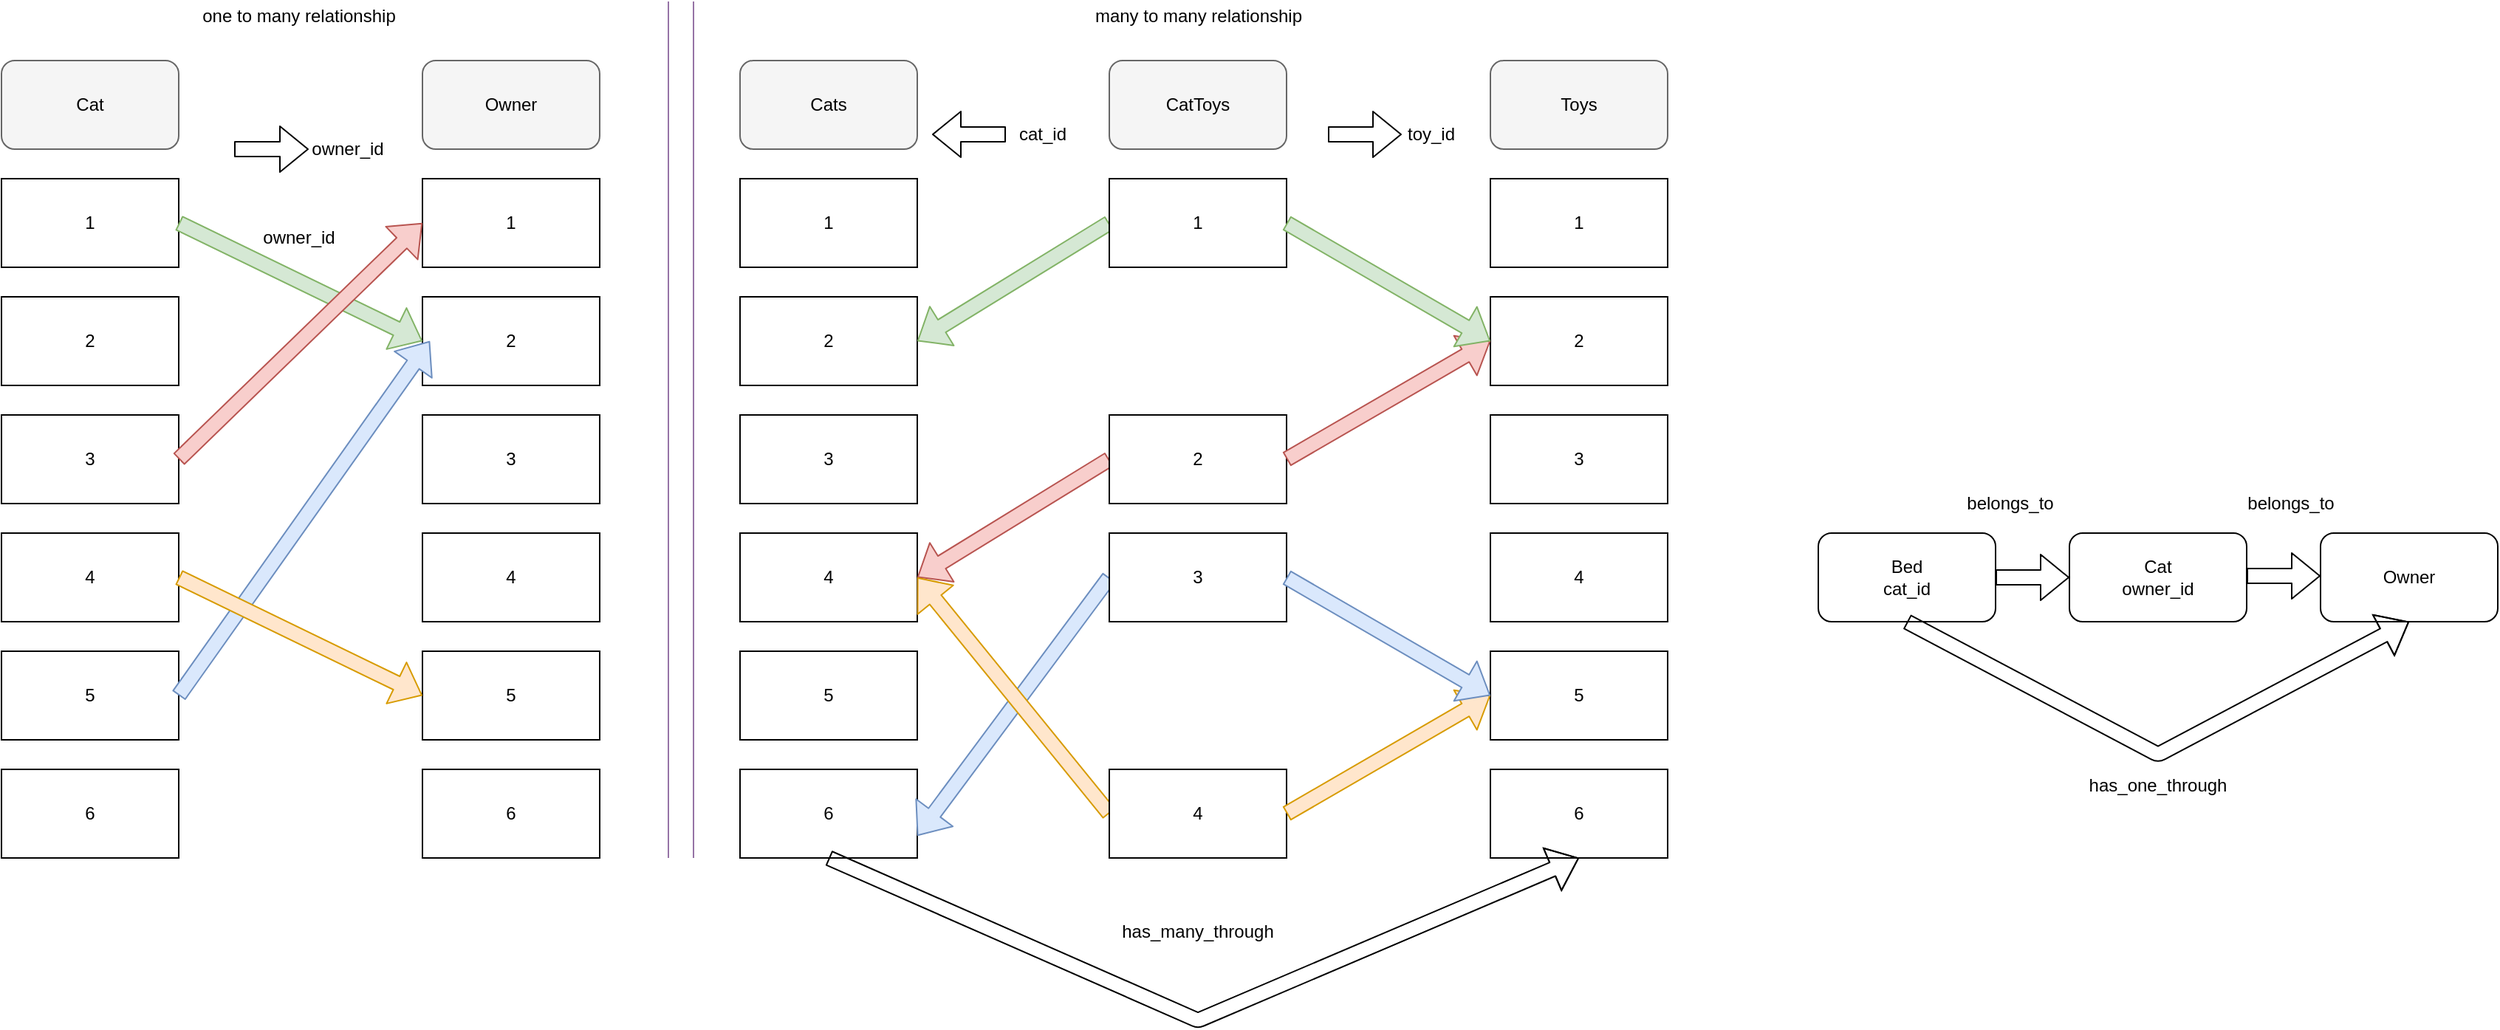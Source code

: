 <mxfile version="12.5.1" type="github">
  <diagram id="6Eb5E7Y-S9DL16h1_7wh" name="Page-1">
    <mxGraphModel dx="819" dy="422" grid="1" gridSize="10" guides="1" tooltips="1" connect="1" arrows="1" fold="1" page="1" pageScale="1" pageWidth="850" pageHeight="1100" math="0" shadow="0">
      <root>
        <mxCell id="0"/>
        <mxCell id="1" parent="0"/>
        <mxCell id="yJ-hwqB_jbYcFbamZ0QM-2" value="1" style="rounded=0;whiteSpace=wrap;html=1;" parent="1" vertex="1">
          <mxGeometry x="60" y="140" width="120" height="60" as="geometry"/>
        </mxCell>
        <mxCell id="yJ-hwqB_jbYcFbamZ0QM-3" value="2" style="rounded=0;whiteSpace=wrap;html=1;" parent="1" vertex="1">
          <mxGeometry x="60" y="220" width="120" height="60" as="geometry"/>
        </mxCell>
        <mxCell id="yJ-hwqB_jbYcFbamZ0QM-4" value="3" style="rounded=0;whiteSpace=wrap;html=1;" parent="1" vertex="1">
          <mxGeometry x="60" y="300" width="120" height="60" as="geometry"/>
        </mxCell>
        <mxCell id="yJ-hwqB_jbYcFbamZ0QM-5" value="4" style="rounded=0;whiteSpace=wrap;html=1;" parent="1" vertex="1">
          <mxGeometry x="60" y="380" width="120" height="60" as="geometry"/>
        </mxCell>
        <mxCell id="yJ-hwqB_jbYcFbamZ0QM-6" value="5" style="rounded=0;whiteSpace=wrap;html=1;" parent="1" vertex="1">
          <mxGeometry x="60" y="460" width="120" height="60" as="geometry"/>
        </mxCell>
        <mxCell id="yJ-hwqB_jbYcFbamZ0QM-7" value="6" style="rounded=0;whiteSpace=wrap;html=1;" parent="1" vertex="1">
          <mxGeometry x="60" y="540" width="120" height="60" as="geometry"/>
        </mxCell>
        <mxCell id="yJ-hwqB_jbYcFbamZ0QM-14" value="1" style="rounded=0;whiteSpace=wrap;html=1;" parent="1" vertex="1">
          <mxGeometry x="345" y="140" width="120" height="60" as="geometry"/>
        </mxCell>
        <mxCell id="yJ-hwqB_jbYcFbamZ0QM-15" value="2" style="rounded=0;whiteSpace=wrap;html=1;" parent="1" vertex="1">
          <mxGeometry x="345" y="220" width="120" height="60" as="geometry"/>
        </mxCell>
        <mxCell id="yJ-hwqB_jbYcFbamZ0QM-16" value="3" style="rounded=0;whiteSpace=wrap;html=1;" parent="1" vertex="1">
          <mxGeometry x="345" y="300" width="120" height="60" as="geometry"/>
        </mxCell>
        <mxCell id="yJ-hwqB_jbYcFbamZ0QM-17" value="4" style="rounded=0;whiteSpace=wrap;html=1;" parent="1" vertex="1">
          <mxGeometry x="345" y="380" width="120" height="60" as="geometry"/>
        </mxCell>
        <mxCell id="yJ-hwqB_jbYcFbamZ0QM-18" value="5" style="rounded=0;whiteSpace=wrap;html=1;" parent="1" vertex="1">
          <mxGeometry x="345" y="460" width="120" height="60" as="geometry"/>
        </mxCell>
        <mxCell id="yJ-hwqB_jbYcFbamZ0QM-19" value="6" style="rounded=0;whiteSpace=wrap;html=1;" parent="1" vertex="1">
          <mxGeometry x="345" y="540" width="120" height="60" as="geometry"/>
        </mxCell>
        <mxCell id="yJ-hwqB_jbYcFbamZ0QM-20" value="" style="shape=flexArrow;endArrow=classic;html=1;exitX=1;exitY=0.5;exitDx=0;exitDy=0;entryX=0;entryY=0.5;entryDx=0;entryDy=0;fillColor=#d5e8d4;strokeColor=#82b366;" parent="1" source="yJ-hwqB_jbYcFbamZ0QM-2" target="yJ-hwqB_jbYcFbamZ0QM-15" edge="1">
          <mxGeometry width="50" height="50" relative="1" as="geometry">
            <mxPoint x="60" y="670" as="sourcePoint"/>
            <mxPoint x="110" y="620" as="targetPoint"/>
          </mxGeometry>
        </mxCell>
        <mxCell id="yJ-hwqB_jbYcFbamZ0QM-21" value="" style="shape=flexArrow;endArrow=classic;html=1;exitX=1;exitY=0.5;exitDx=0;exitDy=0;entryX=0;entryY=0.5;entryDx=0;entryDy=0;fillColor=#f8cecc;strokeColor=#b85450;" parent="1" source="yJ-hwqB_jbYcFbamZ0QM-4" target="yJ-hwqB_jbYcFbamZ0QM-14" edge="1">
          <mxGeometry width="50" height="50" relative="1" as="geometry">
            <mxPoint x="60" y="670" as="sourcePoint"/>
            <mxPoint x="110" y="620" as="targetPoint"/>
          </mxGeometry>
        </mxCell>
        <mxCell id="yJ-hwqB_jbYcFbamZ0QM-22" value="" style="shape=flexArrow;endArrow=classic;html=1;exitX=1;exitY=0.5;exitDx=0;exitDy=0;fillColor=#dae8fc;strokeColor=#6c8ebf;" parent="1" source="yJ-hwqB_jbYcFbamZ0QM-6" edge="1">
          <mxGeometry width="50" height="50" relative="1" as="geometry">
            <mxPoint x="60" y="670" as="sourcePoint"/>
            <mxPoint x="350" y="250" as="targetPoint"/>
          </mxGeometry>
        </mxCell>
        <mxCell id="yJ-hwqB_jbYcFbamZ0QM-23" value="" style="shape=flexArrow;endArrow=classic;html=1;exitX=1;exitY=0.5;exitDx=0;exitDy=0;entryX=0;entryY=0.5;entryDx=0;entryDy=0;fillColor=#ffe6cc;strokeColor=#d79b00;" parent="1" source="yJ-hwqB_jbYcFbamZ0QM-5" target="yJ-hwqB_jbYcFbamZ0QM-18" edge="1">
          <mxGeometry width="50" height="50" relative="1" as="geometry">
            <mxPoint x="60" y="670" as="sourcePoint"/>
            <mxPoint x="110" y="620" as="targetPoint"/>
          </mxGeometry>
        </mxCell>
        <mxCell id="yJ-hwqB_jbYcFbamZ0QM-24" value="" style="rounded=1;whiteSpace=wrap;html=1;fillColor=#f5f5f5;strokeColor=#666666;fontColor=#333333;" parent="1" vertex="1">
          <mxGeometry x="60" y="60" width="120" height="60" as="geometry"/>
        </mxCell>
        <mxCell id="yJ-hwqB_jbYcFbamZ0QM-25" value="Cat" style="text;html=1;strokeColor=none;fillColor=none;align=center;verticalAlign=middle;whiteSpace=wrap;rounded=0;" parent="1" vertex="1">
          <mxGeometry x="100" y="80" width="40" height="20" as="geometry"/>
        </mxCell>
        <mxCell id="yJ-hwqB_jbYcFbamZ0QM-27" value="" style="rounded=1;whiteSpace=wrap;html=1;fillColor=#f5f5f5;strokeColor=#666666;fontColor=#333333;" parent="1" vertex="1">
          <mxGeometry x="345" y="60" width="120" height="60" as="geometry"/>
        </mxCell>
        <mxCell id="yJ-hwqB_jbYcFbamZ0QM-28" value="Owner" style="text;html=1;strokeColor=none;fillColor=none;align=center;verticalAlign=middle;whiteSpace=wrap;rounded=0;" parent="1" vertex="1">
          <mxGeometry x="385" y="80" width="40" height="20" as="geometry"/>
        </mxCell>
        <mxCell id="yJ-hwqB_jbYcFbamZ0QM-49" value="1" style="rounded=0;whiteSpace=wrap;html=1;" parent="1" vertex="1">
          <mxGeometry x="560" y="140" width="120" height="60" as="geometry"/>
        </mxCell>
        <mxCell id="yJ-hwqB_jbYcFbamZ0QM-50" value="2" style="rounded=0;whiteSpace=wrap;html=1;" parent="1" vertex="1">
          <mxGeometry x="560" y="220" width="120" height="60" as="geometry"/>
        </mxCell>
        <mxCell id="yJ-hwqB_jbYcFbamZ0QM-51" value="3" style="rounded=0;whiteSpace=wrap;html=1;" parent="1" vertex="1">
          <mxGeometry x="560" y="300" width="120" height="60" as="geometry"/>
        </mxCell>
        <mxCell id="yJ-hwqB_jbYcFbamZ0QM-52" value="4" style="rounded=0;whiteSpace=wrap;html=1;" parent="1" vertex="1">
          <mxGeometry x="560" y="380" width="120" height="60" as="geometry"/>
        </mxCell>
        <mxCell id="yJ-hwqB_jbYcFbamZ0QM-53" value="5" style="rounded=0;whiteSpace=wrap;html=1;" parent="1" vertex="1">
          <mxGeometry x="560" y="460" width="120" height="60" as="geometry"/>
        </mxCell>
        <mxCell id="yJ-hwqB_jbYcFbamZ0QM-54" value="6" style="rounded=0;whiteSpace=wrap;html=1;" parent="1" vertex="1">
          <mxGeometry x="560" y="540" width="120" height="60" as="geometry"/>
        </mxCell>
        <mxCell id="yJ-hwqB_jbYcFbamZ0QM-55" value="1" style="rounded=0;whiteSpace=wrap;html=1;" parent="1" vertex="1">
          <mxGeometry x="1068" y="140" width="120" height="60" as="geometry"/>
        </mxCell>
        <mxCell id="yJ-hwqB_jbYcFbamZ0QM-56" value="2" style="rounded=0;whiteSpace=wrap;html=1;" parent="1" vertex="1">
          <mxGeometry x="1068" y="220" width="120" height="60" as="geometry"/>
        </mxCell>
        <mxCell id="yJ-hwqB_jbYcFbamZ0QM-57" value="3" style="rounded=0;whiteSpace=wrap;html=1;" parent="1" vertex="1">
          <mxGeometry x="1068" y="300" width="120" height="60" as="geometry"/>
        </mxCell>
        <mxCell id="yJ-hwqB_jbYcFbamZ0QM-58" value="4" style="rounded=0;whiteSpace=wrap;html=1;" parent="1" vertex="1">
          <mxGeometry x="1068" y="380" width="120" height="60" as="geometry"/>
        </mxCell>
        <mxCell id="yJ-hwqB_jbYcFbamZ0QM-59" value="5" style="rounded=0;whiteSpace=wrap;html=1;" parent="1" vertex="1">
          <mxGeometry x="1068" y="460" width="120" height="60" as="geometry"/>
        </mxCell>
        <mxCell id="yJ-hwqB_jbYcFbamZ0QM-60" value="6" style="rounded=0;whiteSpace=wrap;html=1;" parent="1" vertex="1">
          <mxGeometry x="1068" y="540" width="120" height="60" as="geometry"/>
        </mxCell>
        <mxCell id="yJ-hwqB_jbYcFbamZ0QM-61" value="" style="shape=flexArrow;endArrow=classic;html=1;exitX=0;exitY=0.5;exitDx=0;exitDy=0;entryX=1;entryY=0.5;entryDx=0;entryDy=0;fillColor=#d5e8d4;strokeColor=#82b366;" parent="1" source="yJ-hwqB_jbYcFbamZ0QM-69" target="yJ-hwqB_jbYcFbamZ0QM-50" edge="1">
          <mxGeometry width="50" height="50" relative="1" as="geometry">
            <mxPoint x="783" y="670" as="sourcePoint"/>
            <mxPoint x="833" y="620" as="targetPoint"/>
          </mxGeometry>
        </mxCell>
        <mxCell id="yJ-hwqB_jbYcFbamZ0QM-62" value="" style="shape=flexArrow;endArrow=classic;html=1;exitX=0;exitY=0.5;exitDx=0;exitDy=0;entryX=1;entryY=0.5;entryDx=0;entryDy=0;fillColor=#f8cecc;strokeColor=#b85450;" parent="1" source="yJ-hwqB_jbYcFbamZ0QM-71" target="yJ-hwqB_jbYcFbamZ0QM-52" edge="1">
          <mxGeometry width="50" height="50" relative="1" as="geometry">
            <mxPoint x="783" y="670" as="sourcePoint"/>
            <mxPoint x="833" y="620" as="targetPoint"/>
          </mxGeometry>
        </mxCell>
        <mxCell id="yJ-hwqB_jbYcFbamZ0QM-63" value="" style="shape=flexArrow;endArrow=classic;html=1;exitX=0;exitY=0.5;exitDx=0;exitDy=0;fillColor=#dae8fc;strokeColor=#6c8ebf;entryX=1;entryY=0.75;entryDx=0;entryDy=0;" parent="1" source="yJ-hwqB_jbYcFbamZ0QM-72" target="yJ-hwqB_jbYcFbamZ0QM-54" edge="1">
          <mxGeometry width="50" height="50" relative="1" as="geometry">
            <mxPoint x="783" y="670" as="sourcePoint"/>
            <mxPoint x="1073" y="250" as="targetPoint"/>
          </mxGeometry>
        </mxCell>
        <mxCell id="yJ-hwqB_jbYcFbamZ0QM-64" value="" style="shape=flexArrow;endArrow=classic;html=1;exitX=0;exitY=0.5;exitDx=0;exitDy=0;entryX=1;entryY=0.5;entryDx=0;entryDy=0;fillColor=#ffe6cc;strokeColor=#d79b00;" parent="1" source="yJ-hwqB_jbYcFbamZ0QM-74" target="yJ-hwqB_jbYcFbamZ0QM-52" edge="1">
          <mxGeometry width="50" height="50" relative="1" as="geometry">
            <mxPoint x="783" y="670" as="sourcePoint"/>
            <mxPoint x="833" y="620" as="targetPoint"/>
          </mxGeometry>
        </mxCell>
        <mxCell id="yJ-hwqB_jbYcFbamZ0QM-65" value="" style="rounded=1;whiteSpace=wrap;html=1;fillColor=#f5f5f5;strokeColor=#666666;fontColor=#333333;" parent="1" vertex="1">
          <mxGeometry x="560" y="60" width="120" height="60" as="geometry"/>
        </mxCell>
        <mxCell id="yJ-hwqB_jbYcFbamZ0QM-66" value="Cats" style="text;html=1;strokeColor=none;fillColor=none;align=center;verticalAlign=middle;whiteSpace=wrap;rounded=0;" parent="1" vertex="1">
          <mxGeometry x="600" y="80" width="40" height="20" as="geometry"/>
        </mxCell>
        <mxCell id="yJ-hwqB_jbYcFbamZ0QM-67" value="" style="rounded=1;whiteSpace=wrap;html=1;fillColor=#f5f5f5;strokeColor=#666666;fontColor=#333333;" parent="1" vertex="1">
          <mxGeometry x="1068" y="60" width="120" height="60" as="geometry"/>
        </mxCell>
        <mxCell id="yJ-hwqB_jbYcFbamZ0QM-68" value="Toys" style="text;html=1;strokeColor=none;fillColor=none;align=center;verticalAlign=middle;whiteSpace=wrap;rounded=0;" parent="1" vertex="1">
          <mxGeometry x="1108" y="80" width="40" height="20" as="geometry"/>
        </mxCell>
        <mxCell id="yJ-hwqB_jbYcFbamZ0QM-69" value="1" style="rounded=0;whiteSpace=wrap;html=1;" parent="1" vertex="1">
          <mxGeometry x="810" y="140" width="120" height="60" as="geometry"/>
        </mxCell>
        <mxCell id="yJ-hwqB_jbYcFbamZ0QM-71" value="2" style="rounded=0;whiteSpace=wrap;html=1;" parent="1" vertex="1">
          <mxGeometry x="810" y="300" width="120" height="60" as="geometry"/>
        </mxCell>
        <mxCell id="yJ-hwqB_jbYcFbamZ0QM-72" value="3" style="rounded=0;whiteSpace=wrap;html=1;" parent="1" vertex="1">
          <mxGeometry x="810" y="380" width="120" height="60" as="geometry"/>
        </mxCell>
        <mxCell id="yJ-hwqB_jbYcFbamZ0QM-74" value="4" style="rounded=0;whiteSpace=wrap;html=1;" parent="1" vertex="1">
          <mxGeometry x="810" y="540" width="120" height="60" as="geometry"/>
        </mxCell>
        <mxCell id="yJ-hwqB_jbYcFbamZ0QM-75" value="" style="rounded=1;whiteSpace=wrap;html=1;fillColor=#f5f5f5;strokeColor=#666666;fontColor=#333333;" parent="1" vertex="1">
          <mxGeometry x="810" y="60" width="120" height="60" as="geometry"/>
        </mxCell>
        <mxCell id="yJ-hwqB_jbYcFbamZ0QM-76" value="CatToys" style="text;html=1;strokeColor=none;fillColor=none;align=center;verticalAlign=middle;whiteSpace=wrap;rounded=0;" parent="1" vertex="1">
          <mxGeometry x="850" y="80" width="40" height="20" as="geometry"/>
        </mxCell>
        <mxCell id="yJ-hwqB_jbYcFbamZ0QM-77" value="" style="shape=flexArrow;endArrow=classic;html=1;exitX=1;exitY=0.5;exitDx=0;exitDy=0;entryX=0;entryY=0.5;entryDx=0;entryDy=0;fillColor=#ffe6cc;strokeColor=#d79b00;" parent="1" source="yJ-hwqB_jbYcFbamZ0QM-74" target="yJ-hwqB_jbYcFbamZ0QM-59" edge="1">
          <mxGeometry width="50" height="50" relative="1" as="geometry">
            <mxPoint x="820" y="580" as="sourcePoint"/>
            <mxPoint x="690" y="420" as="targetPoint"/>
          </mxGeometry>
        </mxCell>
        <mxCell id="yJ-hwqB_jbYcFbamZ0QM-78" value="" style="shape=flexArrow;endArrow=classic;html=1;exitX=1;exitY=0.5;exitDx=0;exitDy=0;fillColor=#dae8fc;strokeColor=#6c8ebf;entryX=0;entryY=0.5;entryDx=0;entryDy=0;" parent="1" source="yJ-hwqB_jbYcFbamZ0QM-72" target="yJ-hwqB_jbYcFbamZ0QM-59" edge="1">
          <mxGeometry width="50" height="50" relative="1" as="geometry">
            <mxPoint x="1068" y="402.5" as="sourcePoint"/>
            <mxPoint x="938" y="577.5" as="targetPoint"/>
          </mxGeometry>
        </mxCell>
        <mxCell id="yJ-hwqB_jbYcFbamZ0QM-79" value="" style="shape=flexArrow;endArrow=classic;html=1;exitX=1;exitY=0.5;exitDx=0;exitDy=0;entryX=0;entryY=0.5;entryDx=0;entryDy=0;fillColor=#f8cecc;strokeColor=#b85450;" parent="1" source="yJ-hwqB_jbYcFbamZ0QM-71" target="yJ-hwqB_jbYcFbamZ0QM-56" edge="1">
          <mxGeometry width="50" height="50" relative="1" as="geometry">
            <mxPoint x="820" y="340" as="sourcePoint"/>
            <mxPoint x="690" y="420" as="targetPoint"/>
          </mxGeometry>
        </mxCell>
        <mxCell id="yJ-hwqB_jbYcFbamZ0QM-80" value="" style="shape=flexArrow;endArrow=classic;html=1;exitX=1;exitY=0.5;exitDx=0;exitDy=0;entryX=0;entryY=0.5;entryDx=0;entryDy=0;fillColor=#d5e8d4;strokeColor=#82b366;" parent="1" source="yJ-hwqB_jbYcFbamZ0QM-69" target="yJ-hwqB_jbYcFbamZ0QM-56" edge="1">
          <mxGeometry width="50" height="50" relative="1" as="geometry">
            <mxPoint x="939" y="160" as="sourcePoint"/>
            <mxPoint x="809" y="240" as="targetPoint"/>
          </mxGeometry>
        </mxCell>
        <mxCell id="yJ-hwqB_jbYcFbamZ0QM-82" value="" style="shape=flexArrow;endArrow=classic;html=1;" parent="1" target="yJ-hwqB_jbYcFbamZ0QM-83" edge="1">
          <mxGeometry width="50" height="50" relative="1" as="geometry">
            <mxPoint x="217.5" y="120" as="sourcePoint"/>
            <mxPoint x="287.5" y="120" as="targetPoint"/>
          </mxGeometry>
        </mxCell>
        <mxCell id="yJ-hwqB_jbYcFbamZ0QM-83" value="owner_id" style="text;html=1;strokeColor=none;fillColor=none;align=center;verticalAlign=middle;whiteSpace=wrap;rounded=0;" parent="1" vertex="1">
          <mxGeometry x="268" y="110" width="53" height="20" as="geometry"/>
        </mxCell>
        <mxCell id="1kxSIReET4ISok6PMIqL-3" value="owner_id" style="text;html=1;strokeColor=none;fillColor=none;align=center;verticalAlign=middle;whiteSpace=wrap;rounded=0;" parent="1" vertex="1">
          <mxGeometry x="235" y="170" width="53" height="20" as="geometry"/>
        </mxCell>
        <mxCell id="yJ-hwqB_jbYcFbamZ0QM-85" value="" style="shape=flexArrow;endArrow=classic;html=1;" parent="1" target="yJ-hwqB_jbYcFbamZ0QM-86" edge="1">
          <mxGeometry width="50" height="50" relative="1" as="geometry">
            <mxPoint x="958" y="110" as="sourcePoint"/>
            <mxPoint x="1028" y="110" as="targetPoint"/>
          </mxGeometry>
        </mxCell>
        <mxCell id="yJ-hwqB_jbYcFbamZ0QM-86" value="toy_id" style="text;html=1;strokeColor=none;fillColor=none;align=center;verticalAlign=middle;whiteSpace=wrap;rounded=0;" parent="1" vertex="1">
          <mxGeometry x="1008" y="100" width="40" height="20" as="geometry"/>
        </mxCell>
        <mxCell id="yJ-hwqB_jbYcFbamZ0QM-89" value="" style="shape=flexArrow;endArrow=classic;html=1;" parent="1" edge="1">
          <mxGeometry width="50" height="50" relative="1" as="geometry">
            <mxPoint x="740" y="110" as="sourcePoint"/>
            <mxPoint x="690" y="110" as="targetPoint"/>
          </mxGeometry>
        </mxCell>
        <mxCell id="yJ-hwqB_jbYcFbamZ0QM-90" value="cat_id" style="text;html=1;strokeColor=none;fillColor=none;align=center;verticalAlign=middle;whiteSpace=wrap;rounded=0;" parent="1" vertex="1">
          <mxGeometry x="745" y="100" width="40" height="20" as="geometry"/>
        </mxCell>
        <mxCell id="yJ-hwqB_jbYcFbamZ0QM-94" value="one to many relationship" style="text;html=1;strokeColor=none;fillColor=none;align=center;verticalAlign=middle;whiteSpace=wrap;rounded=0;" parent="1" vertex="1">
          <mxGeometry x="170" y="20" width="183" height="20" as="geometry"/>
        </mxCell>
        <mxCell id="yJ-hwqB_jbYcFbamZ0QM-95" value="many to many relationship" style="text;html=1;strokeColor=none;fillColor=none;align=center;verticalAlign=middle;whiteSpace=wrap;rounded=0;" parent="1" vertex="1">
          <mxGeometry x="778.5" y="20" width="183" height="20" as="geometry"/>
        </mxCell>
        <mxCell id="yJ-hwqB_jbYcFbamZ0QM-96" value="" style="shape=link;html=1;width=17;fillColor=#e1d5e7;strokeColor=#9673a6;" parent="1" edge="1">
          <mxGeometry width="50" height="50" relative="1" as="geometry">
            <mxPoint x="520" y="600" as="sourcePoint"/>
            <mxPoint x="520" y="20" as="targetPoint"/>
          </mxGeometry>
        </mxCell>
        <mxCell id="1kxSIReET4ISok6PMIqL-1" value="Bed&lt;br&gt;cat_id" style="rounded=1;whiteSpace=wrap;html=1;" parent="1" vertex="1">
          <mxGeometry x="1290" y="380" width="120" height="60" as="geometry"/>
        </mxCell>
        <mxCell id="1kxSIReET4ISok6PMIqL-2" value="Cat&lt;br&gt;owner_id" style="rounded=1;whiteSpace=wrap;html=1;" parent="1" vertex="1">
          <mxGeometry x="1460" y="380" width="120" height="60" as="geometry"/>
        </mxCell>
        <mxCell id="1kxSIReET4ISok6PMIqL-5" value="Owner" style="rounded=1;whiteSpace=wrap;html=1;" parent="1" vertex="1">
          <mxGeometry x="1630" y="380" width="120" height="60" as="geometry"/>
        </mxCell>
        <mxCell id="1kxSIReET4ISok6PMIqL-6" value="" style="shape=flexArrow;endArrow=classic;html=1;entryX=0;entryY=0.5;entryDx=0;entryDy=0;exitX=1;exitY=0.5;exitDx=0;exitDy=0;" parent="1" source="1kxSIReET4ISok6PMIqL-1" target="1kxSIReET4ISok6PMIqL-2" edge="1">
          <mxGeometry width="50" height="50" relative="1" as="geometry">
            <mxPoint x="1080" y="670" as="sourcePoint"/>
            <mxPoint x="1130" y="620" as="targetPoint"/>
          </mxGeometry>
        </mxCell>
        <mxCell id="1kxSIReET4ISok6PMIqL-7" value="" style="shape=flexArrow;endArrow=classic;html=1;entryX=0;entryY=0.5;entryDx=0;entryDy=0;exitX=1;exitY=0.5;exitDx=0;exitDy=0;" parent="1" edge="1">
          <mxGeometry width="50" height="50" relative="1" as="geometry">
            <mxPoint x="1580" y="409" as="sourcePoint"/>
            <mxPoint x="1630" y="409" as="targetPoint"/>
          </mxGeometry>
        </mxCell>
        <mxCell id="1kxSIReET4ISok6PMIqL-8" value="" style="shape=flexArrow;endArrow=classic;html=1;entryX=0.5;entryY=1;entryDx=0;entryDy=0;exitX=0.5;exitY=1;exitDx=0;exitDy=0;" parent="1" source="1kxSIReET4ISok6PMIqL-1" target="1kxSIReET4ISok6PMIqL-5" edge="1">
          <mxGeometry width="50" height="50" relative="1" as="geometry">
            <mxPoint x="1080" y="670" as="sourcePoint"/>
            <mxPoint x="1130" y="620" as="targetPoint"/>
            <Array as="points">
              <mxPoint x="1520" y="530"/>
            </Array>
          </mxGeometry>
        </mxCell>
        <mxCell id="1kxSIReET4ISok6PMIqL-9" value="has_one_through" style="text;html=1;strokeColor=none;fillColor=none;align=center;verticalAlign=middle;whiteSpace=wrap;rounded=0;" parent="1" vertex="1">
          <mxGeometry x="1500" y="541" width="40" height="20" as="geometry"/>
        </mxCell>
        <mxCell id="1kxSIReET4ISok6PMIqL-10" value="belongs_to" style="text;html=1;strokeColor=none;fillColor=none;align=center;verticalAlign=middle;whiteSpace=wrap;rounded=0;" parent="1" vertex="1">
          <mxGeometry x="1400" y="350" width="40" height="20" as="geometry"/>
        </mxCell>
        <mxCell id="1kxSIReET4ISok6PMIqL-11" value="belongs_to" style="text;html=1;strokeColor=none;fillColor=none;align=center;verticalAlign=middle;whiteSpace=wrap;rounded=0;" parent="1" vertex="1">
          <mxGeometry x="1590" y="350" width="40" height="20" as="geometry"/>
        </mxCell>
        <mxCell id="1kxSIReET4ISok6PMIqL-12" value="" style="shape=flexArrow;endArrow=classic;html=1;entryX=0.5;entryY=1;entryDx=0;entryDy=0;exitX=0.5;exitY=1;exitDx=0;exitDy=0;" parent="1" source="yJ-hwqB_jbYcFbamZ0QM-54" target="yJ-hwqB_jbYcFbamZ0QM-60" edge="1">
          <mxGeometry width="50" height="50" relative="1" as="geometry">
            <mxPoint x="520" y="670" as="sourcePoint"/>
            <mxPoint x="570" y="620" as="targetPoint"/>
            <Array as="points">
              <mxPoint x="870" y="710"/>
            </Array>
          </mxGeometry>
        </mxCell>
        <mxCell id="1kxSIReET4ISok6PMIqL-13" value="has_many_through" style="text;html=1;strokeColor=none;fillColor=none;align=center;verticalAlign=middle;whiteSpace=wrap;rounded=0;" parent="1" vertex="1">
          <mxGeometry x="850" y="640" width="40" height="20" as="geometry"/>
        </mxCell>
      </root>
    </mxGraphModel>
  </diagram>
</mxfile>
